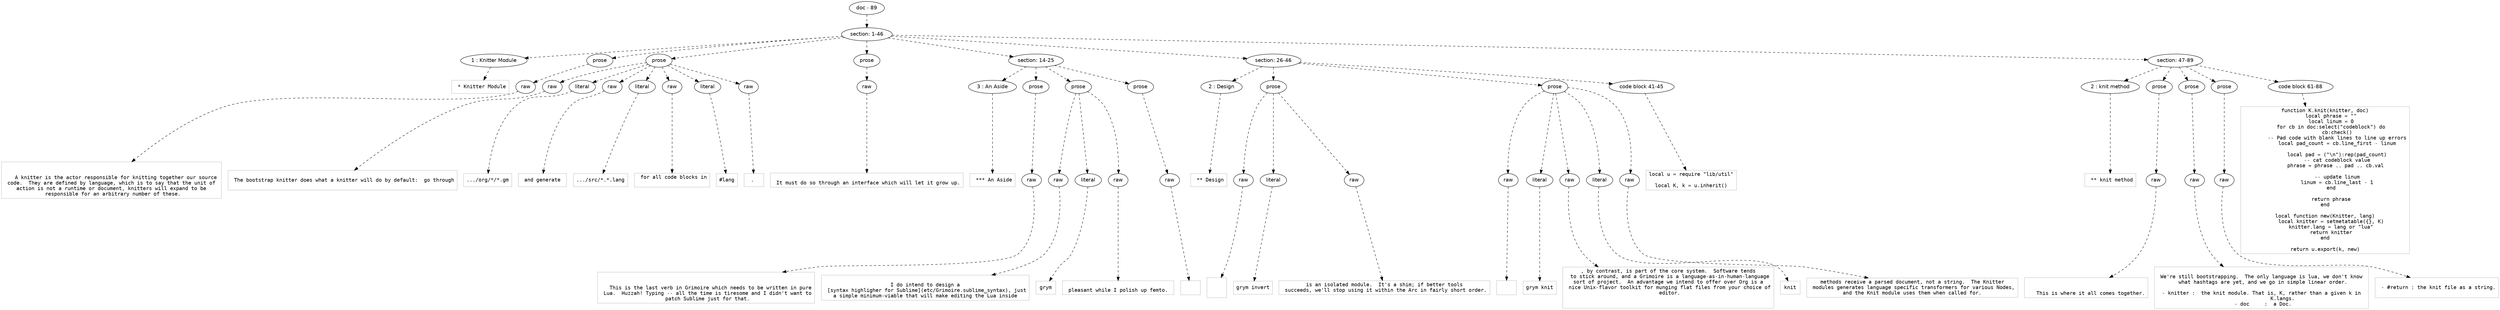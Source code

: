 digraph hierarchy {

node [fontname=Helvetica]
edge [style=dashed]

doc_0 [label="doc - 89"]


doc_0 -> { section_1}
{rank=same; section_1}

section_1 [label="section: 1-46"]


section_1 -> { header_2 prose_3 prose_4 prose_5 section_6 section_7 section_8}
{rank=same; header_2 prose_3 prose_4 prose_5 section_6 section_7 section_8}

header_2 [label="1 : Knitter Module"]

prose_3 [label="prose"]

prose_4 [label="prose"]

prose_5 [label="prose"]

section_6 [label="section: 14-25"]

section_7 [label="section: 26-46"]

section_8 [label="section: 47-89"]


header_2 -> leaf_9
leaf_9  [color=Gray,shape=rectangle,fontname=Inconsolata,label=" * Knitter Module"]
prose_3 -> { raw_10}
{rank=same; raw_10}

raw_10 [label="raw"]


raw_10 -> leaf_11
leaf_11  [color=Gray,shape=rectangle,fontname=Inconsolata,label="

   A knitter is the actor responsible for knitting together our source
 code.  They are defined by language, which is to say that the unit of 
 action is not a runtime or document, knitters will expand to be 
 responsible for an arbitrary number of these.
"]
prose_4 -> { raw_12 literal_13 raw_14 literal_15 raw_16 literal_17 raw_18}
{rank=same; raw_12 literal_13 raw_14 literal_15 raw_16 literal_17 raw_18}

raw_12 [label="raw"]

literal_13 [label="literal"]

raw_14 [label="raw"]

literal_15 [label="literal"]

raw_16 [label="raw"]

literal_17 [label="literal"]

raw_18 [label="raw"]


raw_12 -> leaf_19
leaf_19  [color=Gray,shape=rectangle,fontname=Inconsolata,label="
 The bootstrap knitter does what a knitter will do by default:  go through
 "]
literal_13 -> leaf_20
leaf_20  [color=Gray,shape=rectangle,fontname=Inconsolata,label=".../org/*/*.gm"]
raw_14 -> leaf_21
leaf_21  [color=Gray,shape=rectangle,fontname=Inconsolata,label=" and generate "]
literal_15 -> leaf_22
leaf_22  [color=Gray,shape=rectangle,fontname=Inconsolata,label=".../src/*.*.lang"]
raw_16 -> leaf_23
leaf_23  [color=Gray,shape=rectangle,fontname=Inconsolata,label=" for all code blocks in
 "]
literal_17 -> leaf_24
leaf_24  [color=Gray,shape=rectangle,fontname=Inconsolata,label="#lang"]
raw_18 -> leaf_25
leaf_25  [color=Gray,shape=rectangle,fontname=Inconsolata,label=". 
"]
prose_5 -> { raw_26}
{rank=same; raw_26}

raw_26 [label="raw"]


raw_26 -> leaf_27
leaf_27  [color=Gray,shape=rectangle,fontname=Inconsolata,label="
 It must do so through an interface which will let it grow up.
"]
section_6 -> { header_28 prose_29 prose_30 prose_31}
{rank=same; header_28 prose_29 prose_30 prose_31}

header_28 [label="3 : An Aside"]

prose_29 [label="prose"]

prose_30 [label="prose"]

prose_31 [label="prose"]


header_28 -> leaf_32
leaf_32  [color=Gray,shape=rectangle,fontname=Inconsolata,label=" *** An Aside"]
prose_29 -> { raw_33}
{rank=same; raw_33}

raw_33 [label="raw"]


raw_33 -> leaf_34
leaf_34  [color=Gray,shape=rectangle,fontname=Inconsolata,label="

   This is the last verb in Grimoire which needs to be written in pure
 Lua.  Huzzah! Typing -- all the time is tiresome and I didn't want to
 patch Sublime just for that.
"]
prose_30 -> { raw_35 literal_36 raw_37}
{rank=same; raw_35 literal_36 raw_37}

raw_35 [label="raw"]

literal_36 [label="literal"]

raw_37 [label="raw"]


raw_35 -> leaf_38
leaf_38  [color=Gray,shape=rectangle,fontname=Inconsolata,label="
 I do intend to design a 
 [syntax highligher for Sublime](etc/Grimoire.sublime_syntax), just
 a simple minimum-viable that will make editing the Lua inside "]
literal_36 -> leaf_39
leaf_39  [color=Gray,shape=rectangle,fontname=Inconsolata,label="grym"]
raw_37 -> leaf_40
leaf_40  [color=Gray,shape=rectangle,fontname=Inconsolata,label=" 
 pleasant while I polish up femto. 
"]
prose_31 -> { raw_41}
{rank=same; raw_41}

raw_41 [label="raw"]


raw_41 -> leaf_42
leaf_42  [color=Gray,shape=rectangle,fontname=Inconsolata,label="
 "]
section_7 -> { header_43 prose_44 prose_45 codeblock_46}
{rank=same; header_43 prose_44 prose_45 codeblock_46}

header_43 [label="2 : Design"]

prose_44 [label="prose"]

prose_45 [label="prose"]

codeblock_46 [label="code block 41-45"]


header_43 -> leaf_47
leaf_47  [color=Gray,shape=rectangle,fontname=Inconsolata,label=" ** Design"]
prose_44 -> { raw_48 literal_49 raw_50}
{rank=same; raw_48 literal_49 raw_50}

raw_48 [label="raw"]

literal_49 [label="literal"]

raw_50 [label="raw"]


raw_48 -> leaf_51
leaf_51  [color=Gray,shape=rectangle,fontname=Inconsolata,label="

   "]
literal_49 -> leaf_52
leaf_52  [color=Gray,shape=rectangle,fontname=Inconsolata,label="grym invert"]
raw_50 -> leaf_53
leaf_53  [color=Gray,shape=rectangle,fontname=Inconsolata,label=" is an isolated module.  It's a shim; if better tools 
 succeeds, we'll stop using it within the Arc in fairly short order.
"]
prose_45 -> { raw_54 literal_55 raw_56 literal_57 raw_58}
{rank=same; raw_54 literal_55 raw_56 literal_57 raw_58}

raw_54 [label="raw"]

literal_55 [label="literal"]

raw_56 [label="raw"]

literal_57 [label="literal"]

raw_58 [label="raw"]


raw_54 -> leaf_59
leaf_59  [color=Gray,shape=rectangle,fontname=Inconsolata,label="
 "]
literal_55 -> leaf_60
leaf_60  [color=Gray,shape=rectangle,fontname=Inconsolata,label="grym knit"]
raw_56 -> leaf_61
leaf_61  [color=Gray,shape=rectangle,fontname=Inconsolata,label=", by contrast, is part of the core system.  Software tends
 to stick around, and a Grimoire is a language-as-in-human-language
 sort of project.  An advantage we intend to offer over Org is a 
 nice Unix-flavor toolkit for munging flat files from your choice of
 editor.
 
 "]
literal_57 -> leaf_62
leaf_62  [color=Gray,shape=rectangle,fontname=Inconsolata,label="knit"]
raw_58 -> leaf_63
leaf_63  [color=Gray,shape=rectangle,fontname=Inconsolata,label=" methods receive a parsed document, not a string.  The Knitter 
 modules generates language specific transformers for various Nodes,
 and the Knit module uses them when called for. 
"]
codeblock_46 -> leaf_64
leaf_64  [color=Gray,shape=rectangle,fontname=Inconsolata,label="local u = require \"lib/util\"

local K, k = u.inherit()"]
section_8 -> { header_65 prose_66 prose_67 prose_68 codeblock_69}
{rank=same; header_65 prose_66 prose_67 prose_68 codeblock_69}

header_65 [label="2 : knit method"]

prose_66 [label="prose"]

prose_67 [label="prose"]

prose_68 [label="prose"]

codeblock_69 [label="code block 61-88"]


header_65 -> leaf_70
leaf_70  [color=Gray,shape=rectangle,fontname=Inconsolata,label=" ** knit method"]
prose_66 -> { raw_71}
{rank=same; raw_71}

raw_71 [label="raw"]


raw_71 -> leaf_72
leaf_72  [color=Gray,shape=rectangle,fontname=Inconsolata,label="

   This is where it all comes together.
"]
prose_67 -> { raw_73}
{rank=same; raw_73}

raw_73 [label="raw"]


raw_73 -> leaf_74
leaf_74  [color=Gray,shape=rectangle,fontname=Inconsolata,label="
 We're still bootstrapping.  The only language is lua, we don't know 
 what hashtags are yet, and we go in simple linear order.
 
 - knitter :  the knit module. That is, K, rather than a given k in 
              K.langs.
 - doc     :  a Doc.
"]
prose_68 -> { raw_75}
{rank=same; raw_75}

raw_75 [label="raw"]


raw_75 -> leaf_76
leaf_76  [color=Gray,shape=rectangle,fontname=Inconsolata,label="
 - #return : the knit file as a string.

"]
codeblock_69 -> leaf_77
leaf_77  [color=Gray,shape=rectangle,fontname=Inconsolata,label="function K.knit(knitter, doc)
    local phrase = \"\"
    local linum = 0
    for cb in doc:select(\"codeblock\") do
        cb:check()
        -- Pad code with blank lines to line up errors
        local pad_count = cb.line_first - linum

        local pad = (\"\\n\"):rep(pad_count)
        -- cat codeblock value
        phrase = phrase .. pad .. cb.val 

        -- update linum
        linum = cb.line_last - 1
    end

    return phrase
end

local function new(Knitter, lang)
    local knitter = setmetatable({}, K)
    knitter.lang = lang or \"lua\"
    return knitter
end

return u.export(k, new)"]

}
